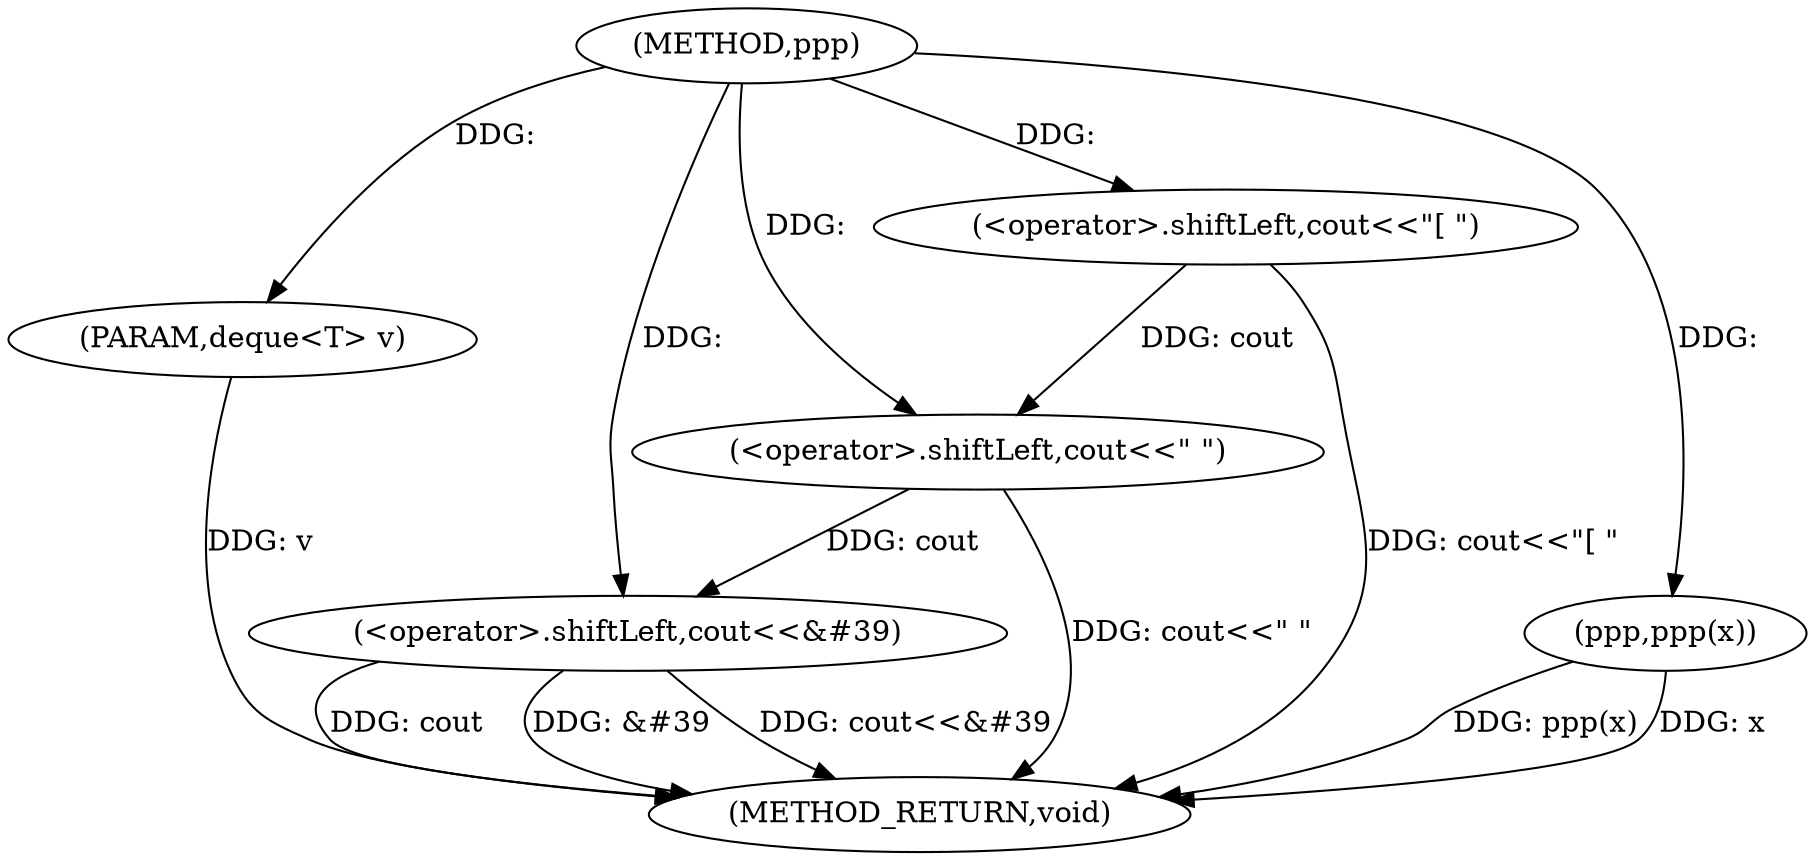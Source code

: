 digraph "ppp" {  
"1000251" [label = "(METHOD,ppp)" ]
"1000270" [label = "(METHOD_RETURN,void)" ]
"1000252" [label = "(PARAM,deque<T> v)" ]
"1000254" [label = "(<operator>.shiftLeft,cout<<\"[ \")" ]
"1000264" [label = "(<operator>.shiftLeft,cout<<&#39)" ]
"1000259" [label = "(ppp,ppp(x))" ]
"1000261" [label = "(<operator>.shiftLeft,cout<<\" \")" ]
  "1000252" -> "1000270"  [ label = "DDG: v"] 
  "1000254" -> "1000270"  [ label = "DDG: cout<<\"[ \""] 
  "1000259" -> "1000270"  [ label = "DDG: ppp(x)"] 
  "1000261" -> "1000270"  [ label = "DDG: cout<<\" \""] 
  "1000264" -> "1000270"  [ label = "DDG: cout"] 
  "1000264" -> "1000270"  [ label = "DDG: &#39"] 
  "1000264" -> "1000270"  [ label = "DDG: cout<<&#39"] 
  "1000259" -> "1000270"  [ label = "DDG: x"] 
  "1000251" -> "1000252"  [ label = "DDG: "] 
  "1000251" -> "1000254"  [ label = "DDG: "] 
  "1000261" -> "1000264"  [ label = "DDG: cout"] 
  "1000251" -> "1000264"  [ label = "DDG: "] 
  "1000251" -> "1000259"  [ label = "DDG: "] 
  "1000254" -> "1000261"  [ label = "DDG: cout"] 
  "1000251" -> "1000261"  [ label = "DDG: "] 
}

